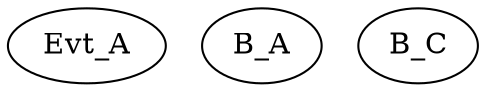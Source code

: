 digraph g {
name="helloadv";

graph []
edge  [type="defdst"]
node [];

subgraph cpu0 {
  node  [cpu="0"];


  Evt_A   [type="tmsg",   toffs=          0,   fid=0, gid=5, evtno=205, sid=2, bpid=8, par="0x123"];
  B_A     [type="block",  tperiod=1000000000];
  B_C     [type="block",  tperiod=1000000000];

}


}
